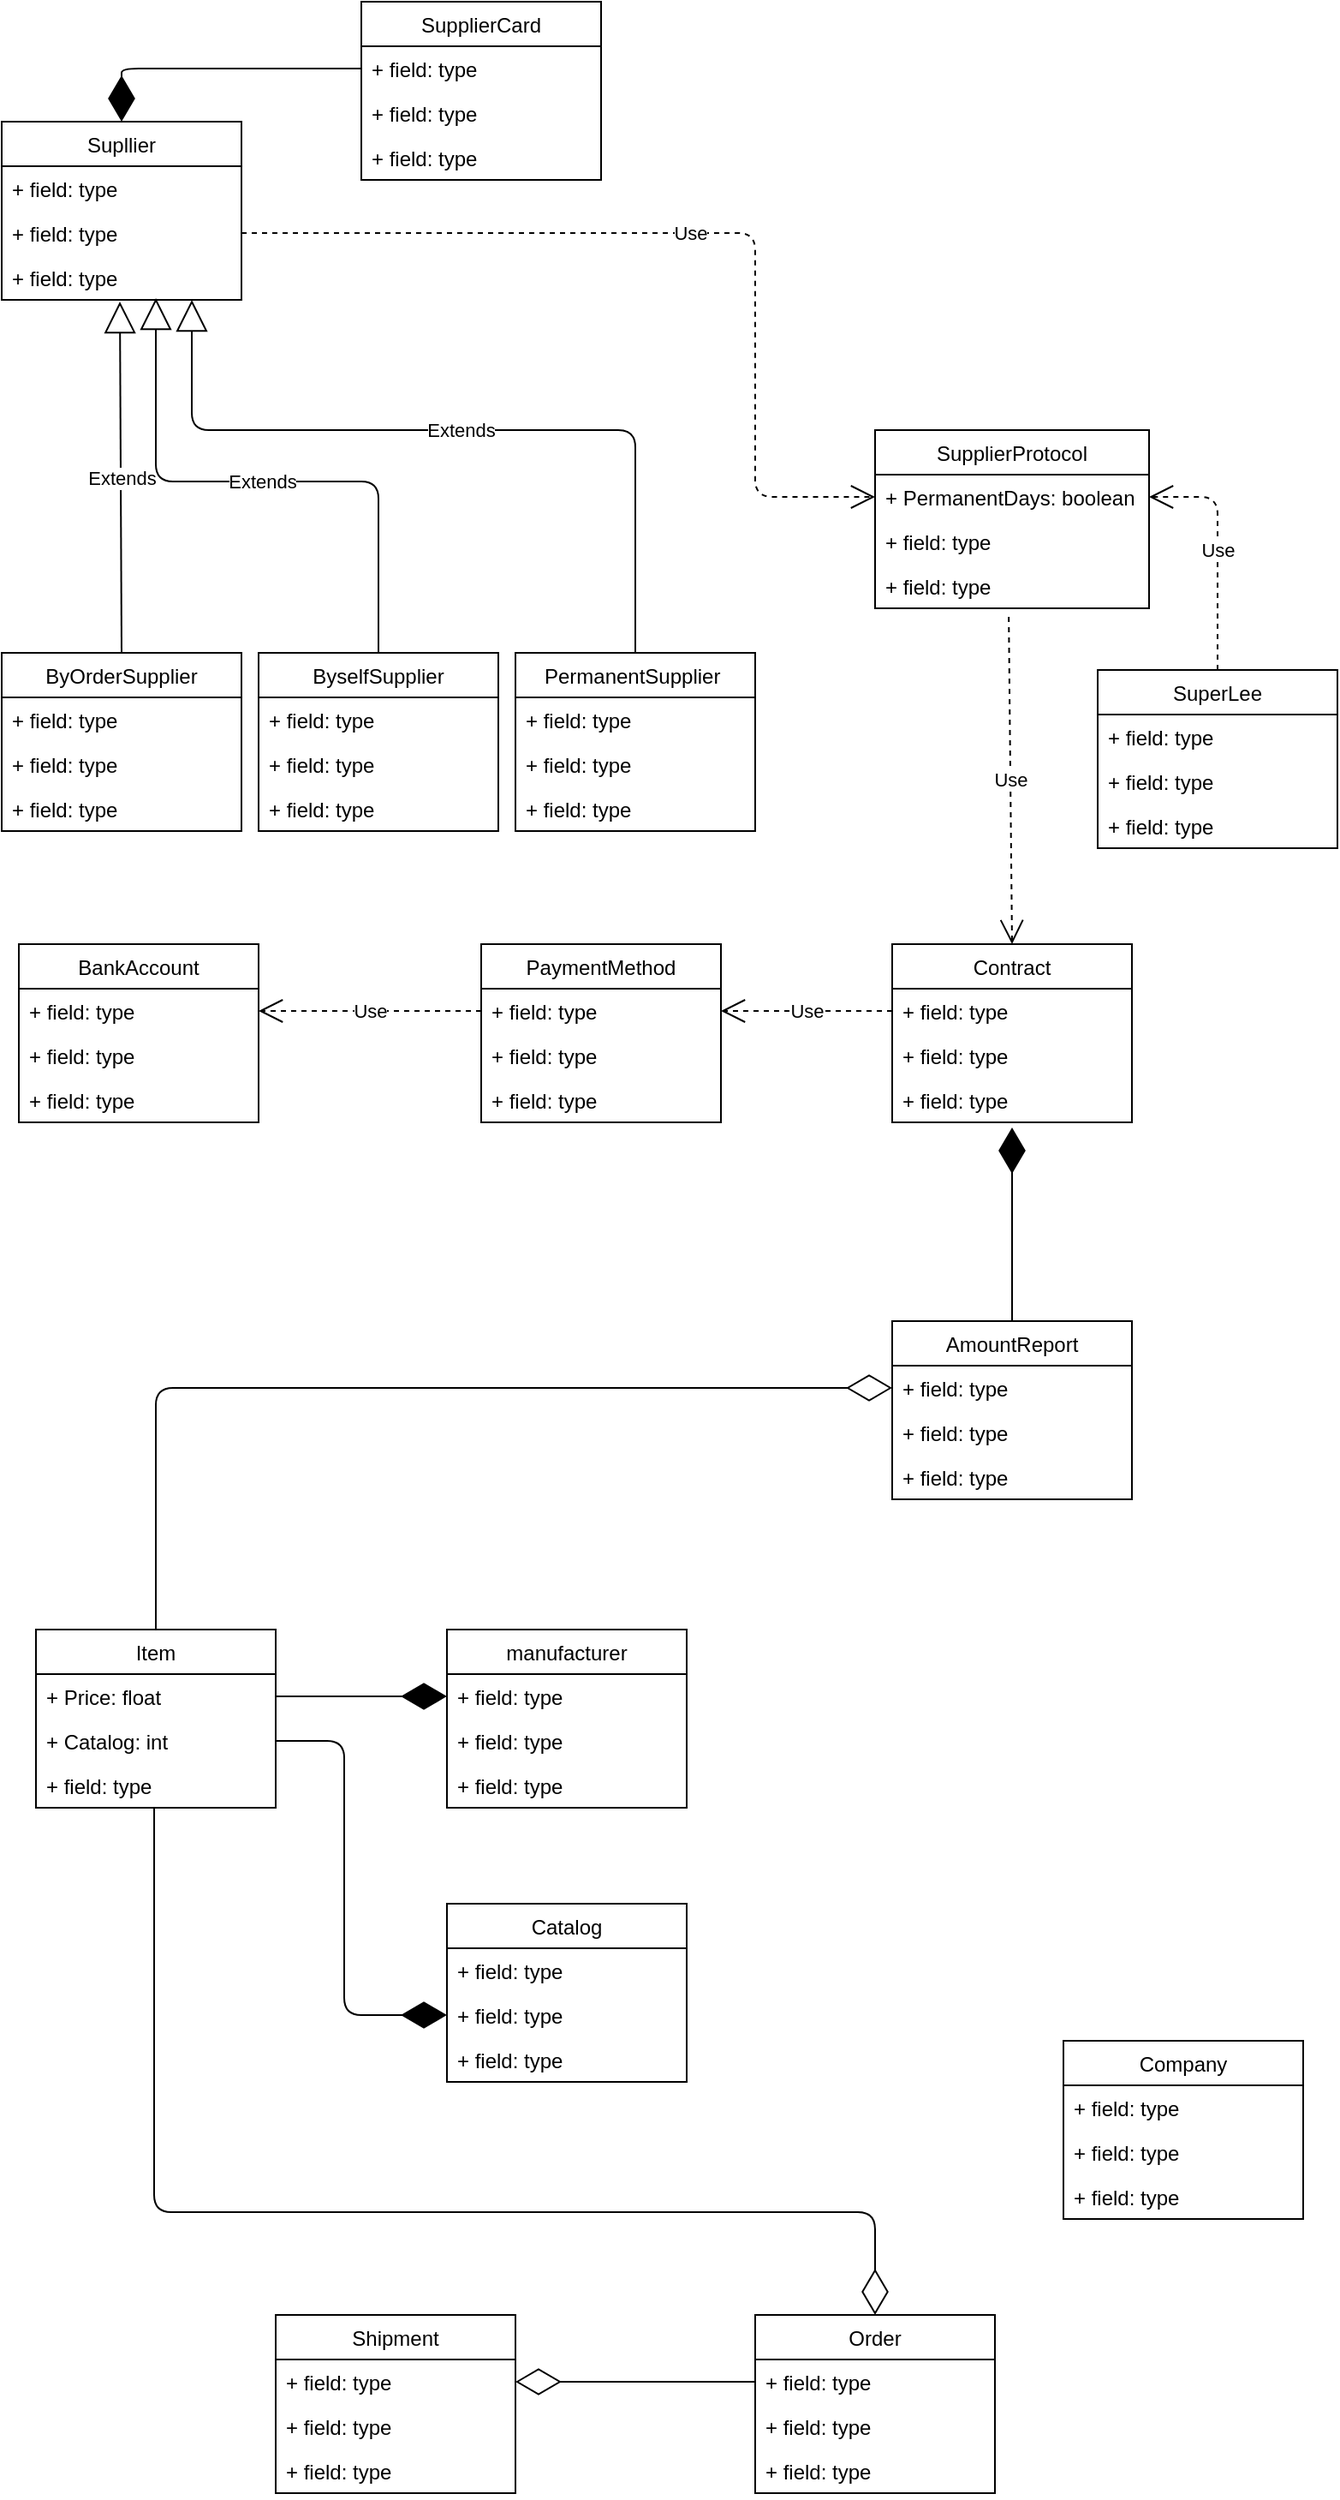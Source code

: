 <mxfile version="14.5.0" type="github">
  <diagram id="LiDV-n0v9y0-zee6HtvB" name="Page-1">
    <mxGraphModel dx="1422" dy="794" grid="1" gridSize="10" guides="1" tooltips="1" connect="1" arrows="1" fold="1" page="1" pageScale="1" pageWidth="827" pageHeight="1169" math="0" shadow="0">
      <root>
        <mxCell id="0" />
        <mxCell id="1" parent="0" />
        <mxCell id="57GskC2OUnDVnmpbbQjz-1" value="Supllier" style="swimlane;fontStyle=0;childLayout=stackLayout;horizontal=1;startSize=26;fillColor=none;horizontalStack=0;resizeParent=1;resizeParentMax=0;resizeLast=0;collapsible=1;marginBottom=0;" parent="1" vertex="1">
          <mxGeometry x="40" y="80" width="140" height="104" as="geometry" />
        </mxCell>
        <mxCell id="57GskC2OUnDVnmpbbQjz-2" value="+ field: type" style="text;strokeColor=none;fillColor=none;align=left;verticalAlign=top;spacingLeft=4;spacingRight=4;overflow=hidden;rotatable=0;points=[[0,0.5],[1,0.5]];portConstraint=eastwest;" parent="57GskC2OUnDVnmpbbQjz-1" vertex="1">
          <mxGeometry y="26" width="140" height="26" as="geometry" />
        </mxCell>
        <mxCell id="57GskC2OUnDVnmpbbQjz-3" value="+ field: type" style="text;strokeColor=none;fillColor=none;align=left;verticalAlign=top;spacingLeft=4;spacingRight=4;overflow=hidden;rotatable=0;points=[[0,0.5],[1,0.5]];portConstraint=eastwest;" parent="57GskC2OUnDVnmpbbQjz-1" vertex="1">
          <mxGeometry y="52" width="140" height="26" as="geometry" />
        </mxCell>
        <mxCell id="57GskC2OUnDVnmpbbQjz-4" value="+ field: type" style="text;strokeColor=none;fillColor=none;align=left;verticalAlign=top;spacingLeft=4;spacingRight=4;overflow=hidden;rotatable=0;points=[[0,0.5],[1,0.5]];portConstraint=eastwest;" parent="57GskC2OUnDVnmpbbQjz-1" vertex="1">
          <mxGeometry y="78" width="140" height="26" as="geometry" />
        </mxCell>
        <mxCell id="57GskC2OUnDVnmpbbQjz-9" value="PermanentSupplier " style="swimlane;fontStyle=0;childLayout=stackLayout;horizontal=1;startSize=26;fillColor=none;horizontalStack=0;resizeParent=1;resizeParentMax=0;resizeLast=0;collapsible=1;marginBottom=0;" parent="1" vertex="1">
          <mxGeometry x="340" y="390" width="140" height="104" as="geometry" />
        </mxCell>
        <mxCell id="57GskC2OUnDVnmpbbQjz-10" value="+ field: type" style="text;strokeColor=none;fillColor=none;align=left;verticalAlign=top;spacingLeft=4;spacingRight=4;overflow=hidden;rotatable=0;points=[[0,0.5],[1,0.5]];portConstraint=eastwest;" parent="57GskC2OUnDVnmpbbQjz-9" vertex="1">
          <mxGeometry y="26" width="140" height="26" as="geometry" />
        </mxCell>
        <mxCell id="57GskC2OUnDVnmpbbQjz-11" value="+ field: type" style="text;strokeColor=none;fillColor=none;align=left;verticalAlign=top;spacingLeft=4;spacingRight=4;overflow=hidden;rotatable=0;points=[[0,0.5],[1,0.5]];portConstraint=eastwest;" parent="57GskC2OUnDVnmpbbQjz-9" vertex="1">
          <mxGeometry y="52" width="140" height="26" as="geometry" />
        </mxCell>
        <mxCell id="57GskC2OUnDVnmpbbQjz-12" value="+ field: type" style="text;strokeColor=none;fillColor=none;align=left;verticalAlign=top;spacingLeft=4;spacingRight=4;overflow=hidden;rotatable=0;points=[[0,0.5],[1,0.5]];portConstraint=eastwest;" parent="57GskC2OUnDVnmpbbQjz-9" vertex="1">
          <mxGeometry y="78" width="140" height="26" as="geometry" />
        </mxCell>
        <mxCell id="57GskC2OUnDVnmpbbQjz-13" value="BankAccount" style="swimlane;fontStyle=0;childLayout=stackLayout;horizontal=1;startSize=26;fillColor=none;horizontalStack=0;resizeParent=1;resizeParentMax=0;resizeLast=0;collapsible=1;marginBottom=0;" parent="1" vertex="1">
          <mxGeometry x="50" y="560" width="140" height="104" as="geometry" />
        </mxCell>
        <mxCell id="57GskC2OUnDVnmpbbQjz-14" value="+ field: type" style="text;strokeColor=none;fillColor=none;align=left;verticalAlign=top;spacingLeft=4;spacingRight=4;overflow=hidden;rotatable=0;points=[[0,0.5],[1,0.5]];portConstraint=eastwest;" parent="57GskC2OUnDVnmpbbQjz-13" vertex="1">
          <mxGeometry y="26" width="140" height="26" as="geometry" />
        </mxCell>
        <mxCell id="57GskC2OUnDVnmpbbQjz-15" value="+ field: type" style="text;strokeColor=none;fillColor=none;align=left;verticalAlign=top;spacingLeft=4;spacingRight=4;overflow=hidden;rotatable=0;points=[[0,0.5],[1,0.5]];portConstraint=eastwest;" parent="57GskC2OUnDVnmpbbQjz-13" vertex="1">
          <mxGeometry y="52" width="140" height="26" as="geometry" />
        </mxCell>
        <mxCell id="57GskC2OUnDVnmpbbQjz-16" value="+ field: type" style="text;strokeColor=none;fillColor=none;align=left;verticalAlign=top;spacingLeft=4;spacingRight=4;overflow=hidden;rotatable=0;points=[[0,0.5],[1,0.5]];portConstraint=eastwest;" parent="57GskC2OUnDVnmpbbQjz-13" vertex="1">
          <mxGeometry y="78" width="140" height="26" as="geometry" />
        </mxCell>
        <mxCell id="57GskC2OUnDVnmpbbQjz-17" value="PaymentMethod" style="swimlane;fontStyle=0;childLayout=stackLayout;horizontal=1;startSize=26;fillColor=none;horizontalStack=0;resizeParent=1;resizeParentMax=0;resizeLast=0;collapsible=1;marginBottom=0;" parent="1" vertex="1">
          <mxGeometry x="320" y="560" width="140" height="104" as="geometry" />
        </mxCell>
        <mxCell id="57GskC2OUnDVnmpbbQjz-18" value="+ field: type" style="text;strokeColor=none;fillColor=none;align=left;verticalAlign=top;spacingLeft=4;spacingRight=4;overflow=hidden;rotatable=0;points=[[0,0.5],[1,0.5]];portConstraint=eastwest;" parent="57GskC2OUnDVnmpbbQjz-17" vertex="1">
          <mxGeometry y="26" width="140" height="26" as="geometry" />
        </mxCell>
        <mxCell id="57GskC2OUnDVnmpbbQjz-19" value="+ field: type" style="text;strokeColor=none;fillColor=none;align=left;verticalAlign=top;spacingLeft=4;spacingRight=4;overflow=hidden;rotatable=0;points=[[0,0.5],[1,0.5]];portConstraint=eastwest;" parent="57GskC2OUnDVnmpbbQjz-17" vertex="1">
          <mxGeometry y="52" width="140" height="26" as="geometry" />
        </mxCell>
        <mxCell id="57GskC2OUnDVnmpbbQjz-20" value="+ field: type" style="text;strokeColor=none;fillColor=none;align=left;verticalAlign=top;spacingLeft=4;spacingRight=4;overflow=hidden;rotatable=0;points=[[0,0.5],[1,0.5]];portConstraint=eastwest;" parent="57GskC2OUnDVnmpbbQjz-17" vertex="1">
          <mxGeometry y="78" width="140" height="26" as="geometry" />
        </mxCell>
        <mxCell id="57GskC2OUnDVnmpbbQjz-21" value="Catalog" style="swimlane;fontStyle=0;childLayout=stackLayout;horizontal=1;startSize=26;fillColor=none;horizontalStack=0;resizeParent=1;resizeParentMax=0;resizeLast=0;collapsible=1;marginBottom=0;" parent="1" vertex="1">
          <mxGeometry x="300" y="1120" width="140" height="104" as="geometry" />
        </mxCell>
        <mxCell id="57GskC2OUnDVnmpbbQjz-22" value="+ field: type" style="text;strokeColor=none;fillColor=none;align=left;verticalAlign=top;spacingLeft=4;spacingRight=4;overflow=hidden;rotatable=0;points=[[0,0.5],[1,0.5]];portConstraint=eastwest;" parent="57GskC2OUnDVnmpbbQjz-21" vertex="1">
          <mxGeometry y="26" width="140" height="26" as="geometry" />
        </mxCell>
        <mxCell id="57GskC2OUnDVnmpbbQjz-23" value="+ field: type" style="text;strokeColor=none;fillColor=none;align=left;verticalAlign=top;spacingLeft=4;spacingRight=4;overflow=hidden;rotatable=0;points=[[0,0.5],[1,0.5]];portConstraint=eastwest;" parent="57GskC2OUnDVnmpbbQjz-21" vertex="1">
          <mxGeometry y="52" width="140" height="26" as="geometry" />
        </mxCell>
        <mxCell id="57GskC2OUnDVnmpbbQjz-24" value="+ field: type" style="text;strokeColor=none;fillColor=none;align=left;verticalAlign=top;spacingLeft=4;spacingRight=4;overflow=hidden;rotatable=0;points=[[0,0.5],[1,0.5]];portConstraint=eastwest;" parent="57GskC2OUnDVnmpbbQjz-21" vertex="1">
          <mxGeometry y="78" width="140" height="26" as="geometry" />
        </mxCell>
        <mxCell id="57GskC2OUnDVnmpbbQjz-25" value="Item" style="swimlane;fontStyle=0;childLayout=stackLayout;horizontal=1;startSize=26;fillColor=none;horizontalStack=0;resizeParent=1;resizeParentMax=0;resizeLast=0;collapsible=1;marginBottom=0;" parent="1" vertex="1">
          <mxGeometry x="60" y="960" width="140" height="104" as="geometry" />
        </mxCell>
        <mxCell id="57GskC2OUnDVnmpbbQjz-26" value="+ Price: float" style="text;strokeColor=none;fillColor=none;align=left;verticalAlign=top;spacingLeft=4;spacingRight=4;overflow=hidden;rotatable=0;points=[[0,0.5],[1,0.5]];portConstraint=eastwest;" parent="57GskC2OUnDVnmpbbQjz-25" vertex="1">
          <mxGeometry y="26" width="140" height="26" as="geometry" />
        </mxCell>
        <mxCell id="57GskC2OUnDVnmpbbQjz-27" value="+ Catalog: int" style="text;strokeColor=none;fillColor=none;align=left;verticalAlign=top;spacingLeft=4;spacingRight=4;overflow=hidden;rotatable=0;points=[[0,0.5],[1,0.5]];portConstraint=eastwest;" parent="57GskC2OUnDVnmpbbQjz-25" vertex="1">
          <mxGeometry y="52" width="140" height="26" as="geometry" />
        </mxCell>
        <mxCell id="57GskC2OUnDVnmpbbQjz-28" value="+ field: type" style="text;strokeColor=none;fillColor=none;align=left;verticalAlign=top;spacingLeft=4;spacingRight=4;overflow=hidden;rotatable=0;points=[[0,0.5],[1,0.5]];portConstraint=eastwest;" parent="57GskC2OUnDVnmpbbQjz-25" vertex="1">
          <mxGeometry y="78" width="140" height="26" as="geometry" />
        </mxCell>
        <mxCell id="57GskC2OUnDVnmpbbQjz-29" value="ByselfSupplier" style="swimlane;fontStyle=0;childLayout=stackLayout;horizontal=1;startSize=26;fillColor=none;horizontalStack=0;resizeParent=1;resizeParentMax=0;resizeLast=0;collapsible=1;marginBottom=0;" parent="1" vertex="1">
          <mxGeometry x="190" y="390" width="140" height="104" as="geometry" />
        </mxCell>
        <mxCell id="57GskC2OUnDVnmpbbQjz-30" value="+ field: type" style="text;strokeColor=none;fillColor=none;align=left;verticalAlign=top;spacingLeft=4;spacingRight=4;overflow=hidden;rotatable=0;points=[[0,0.5],[1,0.5]];portConstraint=eastwest;" parent="57GskC2OUnDVnmpbbQjz-29" vertex="1">
          <mxGeometry y="26" width="140" height="26" as="geometry" />
        </mxCell>
        <mxCell id="57GskC2OUnDVnmpbbQjz-31" value="+ field: type" style="text;strokeColor=none;fillColor=none;align=left;verticalAlign=top;spacingLeft=4;spacingRight=4;overflow=hidden;rotatable=0;points=[[0,0.5],[1,0.5]];portConstraint=eastwest;" parent="57GskC2OUnDVnmpbbQjz-29" vertex="1">
          <mxGeometry y="52" width="140" height="26" as="geometry" />
        </mxCell>
        <mxCell id="57GskC2OUnDVnmpbbQjz-32" value="+ field: type" style="text;strokeColor=none;fillColor=none;align=left;verticalAlign=top;spacingLeft=4;spacingRight=4;overflow=hidden;rotatable=0;points=[[0,0.5],[1,0.5]];portConstraint=eastwest;" parent="57GskC2OUnDVnmpbbQjz-29" vertex="1">
          <mxGeometry y="78" width="140" height="26" as="geometry" />
        </mxCell>
        <mxCell id="57GskC2OUnDVnmpbbQjz-33" value="ByOrderSupplier" style="swimlane;fontStyle=0;childLayout=stackLayout;horizontal=1;startSize=26;fillColor=none;horizontalStack=0;resizeParent=1;resizeParentMax=0;resizeLast=0;collapsible=1;marginBottom=0;" parent="1" vertex="1">
          <mxGeometry x="40" y="390" width="140" height="104" as="geometry" />
        </mxCell>
        <mxCell id="57GskC2OUnDVnmpbbQjz-34" value="+ field: type" style="text;strokeColor=none;fillColor=none;align=left;verticalAlign=top;spacingLeft=4;spacingRight=4;overflow=hidden;rotatable=0;points=[[0,0.5],[1,0.5]];portConstraint=eastwest;" parent="57GskC2OUnDVnmpbbQjz-33" vertex="1">
          <mxGeometry y="26" width="140" height="26" as="geometry" />
        </mxCell>
        <mxCell id="57GskC2OUnDVnmpbbQjz-35" value="+ field: type" style="text;strokeColor=none;fillColor=none;align=left;verticalAlign=top;spacingLeft=4;spacingRight=4;overflow=hidden;rotatable=0;points=[[0,0.5],[1,0.5]];portConstraint=eastwest;" parent="57GskC2OUnDVnmpbbQjz-33" vertex="1">
          <mxGeometry y="52" width="140" height="26" as="geometry" />
        </mxCell>
        <mxCell id="57GskC2OUnDVnmpbbQjz-36" value="+ field: type" style="text;strokeColor=none;fillColor=none;align=left;verticalAlign=top;spacingLeft=4;spacingRight=4;overflow=hidden;rotatable=0;points=[[0,0.5],[1,0.5]];portConstraint=eastwest;" parent="57GskC2OUnDVnmpbbQjz-33" vertex="1">
          <mxGeometry y="78" width="140" height="26" as="geometry" />
        </mxCell>
        <mxCell id="57GskC2OUnDVnmpbbQjz-41" value="Order" style="swimlane;fontStyle=0;childLayout=stackLayout;horizontal=1;startSize=26;fillColor=none;horizontalStack=0;resizeParent=1;resizeParentMax=0;resizeLast=0;collapsible=1;marginBottom=0;" parent="1" vertex="1">
          <mxGeometry x="480" y="1360" width="140" height="104" as="geometry" />
        </mxCell>
        <mxCell id="57GskC2OUnDVnmpbbQjz-42" value="+ field: type" style="text;strokeColor=none;fillColor=none;align=left;verticalAlign=top;spacingLeft=4;spacingRight=4;overflow=hidden;rotatable=0;points=[[0,0.5],[1,0.5]];portConstraint=eastwest;" parent="57GskC2OUnDVnmpbbQjz-41" vertex="1">
          <mxGeometry y="26" width="140" height="26" as="geometry" />
        </mxCell>
        <mxCell id="57GskC2OUnDVnmpbbQjz-43" value="+ field: type" style="text;strokeColor=none;fillColor=none;align=left;verticalAlign=top;spacingLeft=4;spacingRight=4;overflow=hidden;rotatable=0;points=[[0,0.5],[1,0.5]];portConstraint=eastwest;" parent="57GskC2OUnDVnmpbbQjz-41" vertex="1">
          <mxGeometry y="52" width="140" height="26" as="geometry" />
        </mxCell>
        <mxCell id="57GskC2OUnDVnmpbbQjz-44" value="+ field: type" style="text;strokeColor=none;fillColor=none;align=left;verticalAlign=top;spacingLeft=4;spacingRight=4;overflow=hidden;rotatable=0;points=[[0,0.5],[1,0.5]];portConstraint=eastwest;" parent="57GskC2OUnDVnmpbbQjz-41" vertex="1">
          <mxGeometry y="78" width="140" height="26" as="geometry" />
        </mxCell>
        <mxCell id="T4Kb6JY-onlQXOTISOH4-1" value="Shipment" style="swimlane;fontStyle=0;childLayout=stackLayout;horizontal=1;startSize=26;fillColor=none;horizontalStack=0;resizeParent=1;resizeParentMax=0;resizeLast=0;collapsible=1;marginBottom=0;" vertex="1" parent="1">
          <mxGeometry x="200" y="1360" width="140" height="104" as="geometry" />
        </mxCell>
        <mxCell id="T4Kb6JY-onlQXOTISOH4-2" value="+ field: type" style="text;strokeColor=none;fillColor=none;align=left;verticalAlign=top;spacingLeft=4;spacingRight=4;overflow=hidden;rotatable=0;points=[[0,0.5],[1,0.5]];portConstraint=eastwest;" vertex="1" parent="T4Kb6JY-onlQXOTISOH4-1">
          <mxGeometry y="26" width="140" height="26" as="geometry" />
        </mxCell>
        <mxCell id="T4Kb6JY-onlQXOTISOH4-3" value="+ field: type" style="text;strokeColor=none;fillColor=none;align=left;verticalAlign=top;spacingLeft=4;spacingRight=4;overflow=hidden;rotatable=0;points=[[0,0.5],[1,0.5]];portConstraint=eastwest;" vertex="1" parent="T4Kb6JY-onlQXOTISOH4-1">
          <mxGeometry y="52" width="140" height="26" as="geometry" />
        </mxCell>
        <mxCell id="T4Kb6JY-onlQXOTISOH4-4" value="+ field: type" style="text;strokeColor=none;fillColor=none;align=left;verticalAlign=top;spacingLeft=4;spacingRight=4;overflow=hidden;rotatable=0;points=[[0,0.5],[1,0.5]];portConstraint=eastwest;" vertex="1" parent="T4Kb6JY-onlQXOTISOH4-1">
          <mxGeometry y="78" width="140" height="26" as="geometry" />
        </mxCell>
        <mxCell id="T4Kb6JY-onlQXOTISOH4-5" value="Company" style="swimlane;fontStyle=0;childLayout=stackLayout;horizontal=1;startSize=26;fillColor=none;horizontalStack=0;resizeParent=1;resizeParentMax=0;resizeLast=0;collapsible=1;marginBottom=0;" vertex="1" parent="1">
          <mxGeometry x="660" y="1200" width="140" height="104" as="geometry" />
        </mxCell>
        <mxCell id="T4Kb6JY-onlQXOTISOH4-6" value="+ field: type" style="text;strokeColor=none;fillColor=none;align=left;verticalAlign=top;spacingLeft=4;spacingRight=4;overflow=hidden;rotatable=0;points=[[0,0.5],[1,0.5]];portConstraint=eastwest;" vertex="1" parent="T4Kb6JY-onlQXOTISOH4-5">
          <mxGeometry y="26" width="140" height="26" as="geometry" />
        </mxCell>
        <mxCell id="T4Kb6JY-onlQXOTISOH4-7" value="+ field: type" style="text;strokeColor=none;fillColor=none;align=left;verticalAlign=top;spacingLeft=4;spacingRight=4;overflow=hidden;rotatable=0;points=[[0,0.5],[1,0.5]];portConstraint=eastwest;" vertex="1" parent="T4Kb6JY-onlQXOTISOH4-5">
          <mxGeometry y="52" width="140" height="26" as="geometry" />
        </mxCell>
        <mxCell id="T4Kb6JY-onlQXOTISOH4-8" value="+ field: type" style="text;strokeColor=none;fillColor=none;align=left;verticalAlign=top;spacingLeft=4;spacingRight=4;overflow=hidden;rotatable=0;points=[[0,0.5],[1,0.5]];portConstraint=eastwest;" vertex="1" parent="T4Kb6JY-onlQXOTISOH4-5">
          <mxGeometry y="78" width="140" height="26" as="geometry" />
        </mxCell>
        <mxCell id="T4Kb6JY-onlQXOTISOH4-9" value="manufacturer" style="swimlane;fontStyle=0;childLayout=stackLayout;horizontal=1;startSize=26;fillColor=none;horizontalStack=0;resizeParent=1;resizeParentMax=0;resizeLast=0;collapsible=1;marginBottom=0;" vertex="1" parent="1">
          <mxGeometry x="300" y="960" width="140" height="104" as="geometry" />
        </mxCell>
        <mxCell id="T4Kb6JY-onlQXOTISOH4-10" value="+ field: type" style="text;strokeColor=none;fillColor=none;align=left;verticalAlign=top;spacingLeft=4;spacingRight=4;overflow=hidden;rotatable=0;points=[[0,0.5],[1,0.5]];portConstraint=eastwest;" vertex="1" parent="T4Kb6JY-onlQXOTISOH4-9">
          <mxGeometry y="26" width="140" height="26" as="geometry" />
        </mxCell>
        <mxCell id="T4Kb6JY-onlQXOTISOH4-11" value="+ field: type" style="text;strokeColor=none;fillColor=none;align=left;verticalAlign=top;spacingLeft=4;spacingRight=4;overflow=hidden;rotatable=0;points=[[0,0.5],[1,0.5]];portConstraint=eastwest;" vertex="1" parent="T4Kb6JY-onlQXOTISOH4-9">
          <mxGeometry y="52" width="140" height="26" as="geometry" />
        </mxCell>
        <mxCell id="T4Kb6JY-onlQXOTISOH4-12" value="+ field: type" style="text;strokeColor=none;fillColor=none;align=left;verticalAlign=top;spacingLeft=4;spacingRight=4;overflow=hidden;rotatable=0;points=[[0,0.5],[1,0.5]];portConstraint=eastwest;" vertex="1" parent="T4Kb6JY-onlQXOTISOH4-9">
          <mxGeometry y="78" width="140" height="26" as="geometry" />
        </mxCell>
        <mxCell id="T4Kb6JY-onlQXOTISOH4-13" value="AmountReport" style="swimlane;fontStyle=0;childLayout=stackLayout;horizontal=1;startSize=26;fillColor=none;horizontalStack=0;resizeParent=1;resizeParentMax=0;resizeLast=0;collapsible=1;marginBottom=0;" vertex="1" parent="1">
          <mxGeometry x="560" y="780" width="140" height="104" as="geometry" />
        </mxCell>
        <mxCell id="T4Kb6JY-onlQXOTISOH4-14" value="+ field: type" style="text;strokeColor=none;fillColor=none;align=left;verticalAlign=top;spacingLeft=4;spacingRight=4;overflow=hidden;rotatable=0;points=[[0,0.5],[1,0.5]];portConstraint=eastwest;" vertex="1" parent="T4Kb6JY-onlQXOTISOH4-13">
          <mxGeometry y="26" width="140" height="26" as="geometry" />
        </mxCell>
        <mxCell id="T4Kb6JY-onlQXOTISOH4-15" value="+ field: type" style="text;strokeColor=none;fillColor=none;align=left;verticalAlign=top;spacingLeft=4;spacingRight=4;overflow=hidden;rotatable=0;points=[[0,0.5],[1,0.5]];portConstraint=eastwest;" vertex="1" parent="T4Kb6JY-onlQXOTISOH4-13">
          <mxGeometry y="52" width="140" height="26" as="geometry" />
        </mxCell>
        <mxCell id="T4Kb6JY-onlQXOTISOH4-16" value="+ field: type" style="text;strokeColor=none;fillColor=none;align=left;verticalAlign=top;spacingLeft=4;spacingRight=4;overflow=hidden;rotatable=0;points=[[0,0.5],[1,0.5]];portConstraint=eastwest;" vertex="1" parent="T4Kb6JY-onlQXOTISOH4-13">
          <mxGeometry y="78" width="140" height="26" as="geometry" />
        </mxCell>
        <mxCell id="T4Kb6JY-onlQXOTISOH4-17" value="SupplierProtocol" style="swimlane;fontStyle=0;childLayout=stackLayout;horizontal=1;startSize=26;fillColor=none;horizontalStack=0;resizeParent=1;resizeParentMax=0;resizeLast=0;collapsible=1;marginBottom=0;" vertex="1" parent="1">
          <mxGeometry x="550" y="260" width="160" height="104" as="geometry" />
        </mxCell>
        <mxCell id="T4Kb6JY-onlQXOTISOH4-18" value="+ PermanentDays: boolean" style="text;strokeColor=none;fillColor=none;align=left;verticalAlign=top;spacingLeft=4;spacingRight=4;overflow=hidden;rotatable=0;points=[[0,0.5],[1,0.5]];portConstraint=eastwest;" vertex="1" parent="T4Kb6JY-onlQXOTISOH4-17">
          <mxGeometry y="26" width="160" height="26" as="geometry" />
        </mxCell>
        <mxCell id="T4Kb6JY-onlQXOTISOH4-19" value="+ field: type" style="text;strokeColor=none;fillColor=none;align=left;verticalAlign=top;spacingLeft=4;spacingRight=4;overflow=hidden;rotatable=0;points=[[0,0.5],[1,0.5]];portConstraint=eastwest;" vertex="1" parent="T4Kb6JY-onlQXOTISOH4-17">
          <mxGeometry y="52" width="160" height="26" as="geometry" />
        </mxCell>
        <mxCell id="T4Kb6JY-onlQXOTISOH4-20" value="+ field: type" style="text;strokeColor=none;fillColor=none;align=left;verticalAlign=top;spacingLeft=4;spacingRight=4;overflow=hidden;rotatable=0;points=[[0,0.5],[1,0.5]];portConstraint=eastwest;" vertex="1" parent="T4Kb6JY-onlQXOTISOH4-17">
          <mxGeometry y="78" width="160" height="26" as="geometry" />
        </mxCell>
        <mxCell id="T4Kb6JY-onlQXOTISOH4-21" value="Extends" style="endArrow=block;endSize=16;endFill=0;html=1;exitX=0.5;exitY=0;exitDx=0;exitDy=0;" edge="1" parent="1" source="57GskC2OUnDVnmpbbQjz-33">
          <mxGeometry width="160" relative="1" as="geometry">
            <mxPoint x="150" y="190" as="sourcePoint" />
            <mxPoint x="109" y="185" as="targetPoint" />
          </mxGeometry>
        </mxCell>
        <mxCell id="T4Kb6JY-onlQXOTISOH4-22" value="Extends" style="endArrow=block;endSize=16;endFill=0;html=1;entryX=0.643;entryY=0.962;entryDx=0;entryDy=0;entryPerimeter=0;exitX=0.5;exitY=0;exitDx=0;exitDy=0;" edge="1" parent="1" source="57GskC2OUnDVnmpbbQjz-29" target="57GskC2OUnDVnmpbbQjz-4">
          <mxGeometry width="160" relative="1" as="geometry">
            <mxPoint x="150" y="490" as="sourcePoint" />
            <mxPoint x="310" y="490" as="targetPoint" />
            <Array as="points">
              <mxPoint x="260" y="290" />
              <mxPoint x="130" y="290" />
            </Array>
          </mxGeometry>
        </mxCell>
        <mxCell id="T4Kb6JY-onlQXOTISOH4-23" value="Extends" style="endArrow=block;endSize=16;endFill=0;html=1;entryX=0.793;entryY=1;entryDx=0;entryDy=0;entryPerimeter=0;exitX=0.5;exitY=0;exitDx=0;exitDy=0;" edge="1" parent="1" source="57GskC2OUnDVnmpbbQjz-9" target="57GskC2OUnDVnmpbbQjz-4">
          <mxGeometry width="160" relative="1" as="geometry">
            <mxPoint x="150" y="490" as="sourcePoint" />
            <mxPoint x="310" y="490" as="targetPoint" />
            <Array as="points">
              <mxPoint x="410" y="260" />
              <mxPoint x="151" y="260" />
            </Array>
          </mxGeometry>
        </mxCell>
        <mxCell id="T4Kb6JY-onlQXOTISOH4-24" value="Use" style="endArrow=open;endSize=12;dashed=1;html=1;entryX=1;entryY=0.5;entryDx=0;entryDy=0;exitX=0;exitY=0.5;exitDx=0;exitDy=0;" edge="1" parent="1" source="T4Kb6JY-onlQXOTISOH4-26" target="57GskC2OUnDVnmpbbQjz-18">
          <mxGeometry width="160" relative="1" as="geometry">
            <mxPoint x="590" y="450" as="sourcePoint" />
            <mxPoint x="310" y="490" as="targetPoint" />
          </mxGeometry>
        </mxCell>
        <mxCell id="T4Kb6JY-onlQXOTISOH4-25" value="Contract" style="swimlane;fontStyle=0;childLayout=stackLayout;horizontal=1;startSize=26;fillColor=none;horizontalStack=0;resizeParent=1;resizeParentMax=0;resizeLast=0;collapsible=1;marginBottom=0;" vertex="1" parent="1">
          <mxGeometry x="560" y="560" width="140" height="104" as="geometry" />
        </mxCell>
        <mxCell id="T4Kb6JY-onlQXOTISOH4-26" value="+ field: type" style="text;strokeColor=none;fillColor=none;align=left;verticalAlign=top;spacingLeft=4;spacingRight=4;overflow=hidden;rotatable=0;points=[[0,0.5],[1,0.5]];portConstraint=eastwest;" vertex="1" parent="T4Kb6JY-onlQXOTISOH4-25">
          <mxGeometry y="26" width="140" height="26" as="geometry" />
        </mxCell>
        <mxCell id="T4Kb6JY-onlQXOTISOH4-27" value="+ field: type" style="text;strokeColor=none;fillColor=none;align=left;verticalAlign=top;spacingLeft=4;spacingRight=4;overflow=hidden;rotatable=0;points=[[0,0.5],[1,0.5]];portConstraint=eastwest;" vertex="1" parent="T4Kb6JY-onlQXOTISOH4-25">
          <mxGeometry y="52" width="140" height="26" as="geometry" />
        </mxCell>
        <mxCell id="T4Kb6JY-onlQXOTISOH4-28" value="+ field: type" style="text;strokeColor=none;fillColor=none;align=left;verticalAlign=top;spacingLeft=4;spacingRight=4;overflow=hidden;rotatable=0;points=[[0,0.5],[1,0.5]];portConstraint=eastwest;" vertex="1" parent="T4Kb6JY-onlQXOTISOH4-25">
          <mxGeometry y="78" width="140" height="26" as="geometry" />
        </mxCell>
        <mxCell id="T4Kb6JY-onlQXOTISOH4-29" value="" style="endArrow=diamondThin;endFill=1;endSize=24;html=1;exitX=1;exitY=0.5;exitDx=0;exitDy=0;entryX=0;entryY=0.5;entryDx=0;entryDy=0;" edge="1" parent="1" source="57GskC2OUnDVnmpbbQjz-26" target="T4Kb6JY-onlQXOTISOH4-10">
          <mxGeometry width="160" relative="1" as="geometry">
            <mxPoint x="170" y="1055.5" as="sourcePoint" />
            <mxPoint x="330" y="1055.5" as="targetPoint" />
          </mxGeometry>
        </mxCell>
        <mxCell id="T4Kb6JY-onlQXOTISOH4-32" value="SupplierCard" style="swimlane;fontStyle=0;childLayout=stackLayout;horizontal=1;startSize=26;fillColor=none;horizontalStack=0;resizeParent=1;resizeParentMax=0;resizeLast=0;collapsible=1;marginBottom=0;" vertex="1" parent="1">
          <mxGeometry x="250" y="10" width="140" height="104" as="geometry" />
        </mxCell>
        <mxCell id="T4Kb6JY-onlQXOTISOH4-33" value="+ field: type" style="text;strokeColor=none;fillColor=none;align=left;verticalAlign=top;spacingLeft=4;spacingRight=4;overflow=hidden;rotatable=0;points=[[0,0.5],[1,0.5]];portConstraint=eastwest;" vertex="1" parent="T4Kb6JY-onlQXOTISOH4-32">
          <mxGeometry y="26" width="140" height="26" as="geometry" />
        </mxCell>
        <mxCell id="T4Kb6JY-onlQXOTISOH4-34" value="+ field: type" style="text;strokeColor=none;fillColor=none;align=left;verticalAlign=top;spacingLeft=4;spacingRight=4;overflow=hidden;rotatable=0;points=[[0,0.5],[1,0.5]];portConstraint=eastwest;" vertex="1" parent="T4Kb6JY-onlQXOTISOH4-32">
          <mxGeometry y="52" width="140" height="26" as="geometry" />
        </mxCell>
        <mxCell id="T4Kb6JY-onlQXOTISOH4-35" value="+ field: type" style="text;strokeColor=none;fillColor=none;align=left;verticalAlign=top;spacingLeft=4;spacingRight=4;overflow=hidden;rotatable=0;points=[[0,0.5],[1,0.5]];portConstraint=eastwest;" vertex="1" parent="T4Kb6JY-onlQXOTISOH4-32">
          <mxGeometry y="78" width="140" height="26" as="geometry" />
        </mxCell>
        <mxCell id="T4Kb6JY-onlQXOTISOH4-36" value="Use" style="endArrow=open;endSize=12;dashed=1;html=1;exitX=0;exitY=0.5;exitDx=0;exitDy=0;entryX=1;entryY=0.5;entryDx=0;entryDy=0;" edge="1" parent="1" source="57GskC2OUnDVnmpbbQjz-18" target="57GskC2OUnDVnmpbbQjz-14">
          <mxGeometry width="160" relative="1" as="geometry">
            <mxPoint x="150" y="810" as="sourcePoint" />
            <mxPoint x="471" y="705" as="targetPoint" />
          </mxGeometry>
        </mxCell>
        <mxCell id="T4Kb6JY-onlQXOTISOH4-37" value="SuperLee" style="swimlane;fontStyle=0;childLayout=stackLayout;horizontal=1;startSize=26;fillColor=none;horizontalStack=0;resizeParent=1;resizeParentMax=0;resizeLast=0;collapsible=1;marginBottom=0;" vertex="1" parent="1">
          <mxGeometry x="680" y="400" width="140" height="104" as="geometry" />
        </mxCell>
        <mxCell id="T4Kb6JY-onlQXOTISOH4-38" value="+ field: type" style="text;strokeColor=none;fillColor=none;align=left;verticalAlign=top;spacingLeft=4;spacingRight=4;overflow=hidden;rotatable=0;points=[[0,0.5],[1,0.5]];portConstraint=eastwest;" vertex="1" parent="T4Kb6JY-onlQXOTISOH4-37">
          <mxGeometry y="26" width="140" height="26" as="geometry" />
        </mxCell>
        <mxCell id="T4Kb6JY-onlQXOTISOH4-39" value="+ field: type" style="text;strokeColor=none;fillColor=none;align=left;verticalAlign=top;spacingLeft=4;spacingRight=4;overflow=hidden;rotatable=0;points=[[0,0.5],[1,0.5]];portConstraint=eastwest;" vertex="1" parent="T4Kb6JY-onlQXOTISOH4-37">
          <mxGeometry y="52" width="140" height="26" as="geometry" />
        </mxCell>
        <mxCell id="T4Kb6JY-onlQXOTISOH4-40" value="+ field: type" style="text;strokeColor=none;fillColor=none;align=left;verticalAlign=top;spacingLeft=4;spacingRight=4;overflow=hidden;rotatable=0;points=[[0,0.5],[1,0.5]];portConstraint=eastwest;" vertex="1" parent="T4Kb6JY-onlQXOTISOH4-37">
          <mxGeometry y="78" width="140" height="26" as="geometry" />
        </mxCell>
        <mxCell id="T4Kb6JY-onlQXOTISOH4-41" value="" style="endArrow=diamondThin;endFill=1;endSize=24;html=1;exitX=0;exitY=0.5;exitDx=0;exitDy=0;entryX=0.5;entryY=0;entryDx=0;entryDy=0;" edge="1" parent="1" source="T4Kb6JY-onlQXOTISOH4-33" target="57GskC2OUnDVnmpbbQjz-1">
          <mxGeometry width="160" relative="1" as="geometry">
            <mxPoint x="150" y="210" as="sourcePoint" />
            <mxPoint x="190" y="140" as="targetPoint" />
            <Array as="points">
              <mxPoint x="110" y="49" />
            </Array>
          </mxGeometry>
        </mxCell>
        <mxCell id="T4Kb6JY-onlQXOTISOH4-42" value="Use" style="endArrow=open;endSize=12;dashed=1;html=1;exitX=0.5;exitY=0;exitDx=0;exitDy=0;entryX=1;entryY=0.5;entryDx=0;entryDy=0;" edge="1" parent="1" source="T4Kb6JY-onlQXOTISOH4-37" target="T4Kb6JY-onlQXOTISOH4-18">
          <mxGeometry width="160" relative="1" as="geometry">
            <mxPoint x="520" y="430" as="sourcePoint" />
            <mxPoint x="680" y="430" as="targetPoint" />
            <Array as="points">
              <mxPoint x="750" y="299" />
            </Array>
          </mxGeometry>
        </mxCell>
        <mxCell id="T4Kb6JY-onlQXOTISOH4-43" value="Use" style="endArrow=open;endSize=12;dashed=1;html=1;exitX=1;exitY=0.5;exitDx=0;exitDy=0;entryX=0;entryY=0.5;entryDx=0;entryDy=0;" edge="1" parent="1" source="57GskC2OUnDVnmpbbQjz-3" target="T4Kb6JY-onlQXOTISOH4-18">
          <mxGeometry width="160" relative="1" as="geometry">
            <mxPoint x="240" y="210" as="sourcePoint" />
            <mxPoint x="420" y="150" as="targetPoint" />
            <Array as="points">
              <mxPoint x="480" y="145" />
              <mxPoint x="480" y="299" />
            </Array>
          </mxGeometry>
        </mxCell>
        <mxCell id="T4Kb6JY-onlQXOTISOH4-44" value="" style="endArrow=diamondThin;endFill=1;endSize=24;html=1;exitX=1;exitY=0.5;exitDx=0;exitDy=0;entryX=0;entryY=0.5;entryDx=0;entryDy=0;" edge="1" parent="1" source="57GskC2OUnDVnmpbbQjz-27" target="57GskC2OUnDVnmpbbQjz-23">
          <mxGeometry width="160" relative="1" as="geometry">
            <mxPoint x="150" y="1110" as="sourcePoint" />
            <mxPoint x="310" y="1110" as="targetPoint" />
            <Array as="points">
              <mxPoint x="240" y="1025" />
              <mxPoint x="240" y="1185" />
            </Array>
          </mxGeometry>
        </mxCell>
        <mxCell id="T4Kb6JY-onlQXOTISOH4-45" value="" style="endArrow=diamondThin;endFill=0;endSize=24;html=1;exitX=0;exitY=0.5;exitDx=0;exitDy=0;entryX=1;entryY=0.5;entryDx=0;entryDy=0;" edge="1" parent="1" source="57GskC2OUnDVnmpbbQjz-42" target="T4Kb6JY-onlQXOTISOH4-2">
          <mxGeometry width="160" relative="1" as="geometry">
            <mxPoint x="150" y="1210" as="sourcePoint" />
            <mxPoint x="310" y="1210" as="targetPoint" />
          </mxGeometry>
        </mxCell>
        <mxCell id="T4Kb6JY-onlQXOTISOH4-46" value="" style="endArrow=diamondThin;endFill=0;endSize=24;html=1;exitX=0.493;exitY=1;exitDx=0;exitDy=0;exitPerimeter=0;entryX=0.5;entryY=0;entryDx=0;entryDy=0;" edge="1" parent="1" source="57GskC2OUnDVnmpbbQjz-28" target="57GskC2OUnDVnmpbbQjz-41">
          <mxGeometry width="160" relative="1" as="geometry">
            <mxPoint x="108" y="1090" as="sourcePoint" />
            <mxPoint x="310" y="1210" as="targetPoint" />
            <Array as="points">
              <mxPoint x="129" y="1300" />
              <mxPoint x="550" y="1300" />
            </Array>
          </mxGeometry>
        </mxCell>
        <mxCell id="T4Kb6JY-onlQXOTISOH4-47" value="Use" style="endArrow=open;endSize=12;dashed=1;html=1;exitX=0.488;exitY=1.192;exitDx=0;exitDy=0;exitPerimeter=0;entryX=0.5;entryY=0;entryDx=0;entryDy=0;" edge="1" parent="1" source="T4Kb6JY-onlQXOTISOH4-20" target="T4Kb6JY-onlQXOTISOH4-25">
          <mxGeometry width="160" relative="1" as="geometry">
            <mxPoint x="520" y="451.5" as="sourcePoint" />
            <mxPoint x="680" y="451.5" as="targetPoint" />
          </mxGeometry>
        </mxCell>
        <mxCell id="T4Kb6JY-onlQXOTISOH4-48" value="" style="endArrow=diamondThin;endFill=1;endSize=24;html=1;entryX=0.5;entryY=1.115;entryDx=0;entryDy=0;entryPerimeter=0;exitX=0.5;exitY=0;exitDx=0;exitDy=0;" edge="1" parent="1" source="T4Kb6JY-onlQXOTISOH4-13" target="T4Kb6JY-onlQXOTISOH4-28">
          <mxGeometry width="160" relative="1" as="geometry">
            <mxPoint x="150" y="610" as="sourcePoint" />
            <mxPoint x="310" y="610" as="targetPoint" />
          </mxGeometry>
        </mxCell>
        <mxCell id="T4Kb6JY-onlQXOTISOH4-49" value="" style="endArrow=diamondThin;endFill=0;endSize=24;html=1;exitX=0.5;exitY=0;exitDx=0;exitDy=0;entryX=0;entryY=0.5;entryDx=0;entryDy=0;" edge="1" parent="1" source="57GskC2OUnDVnmpbbQjz-25" target="T4Kb6JY-onlQXOTISOH4-14">
          <mxGeometry width="160" relative="1" as="geometry">
            <mxPoint x="150" y="1110" as="sourcePoint" />
            <mxPoint x="310" y="1110" as="targetPoint" />
            <Array as="points">
              <mxPoint x="130" y="819" />
            </Array>
          </mxGeometry>
        </mxCell>
      </root>
    </mxGraphModel>
  </diagram>
</mxfile>
